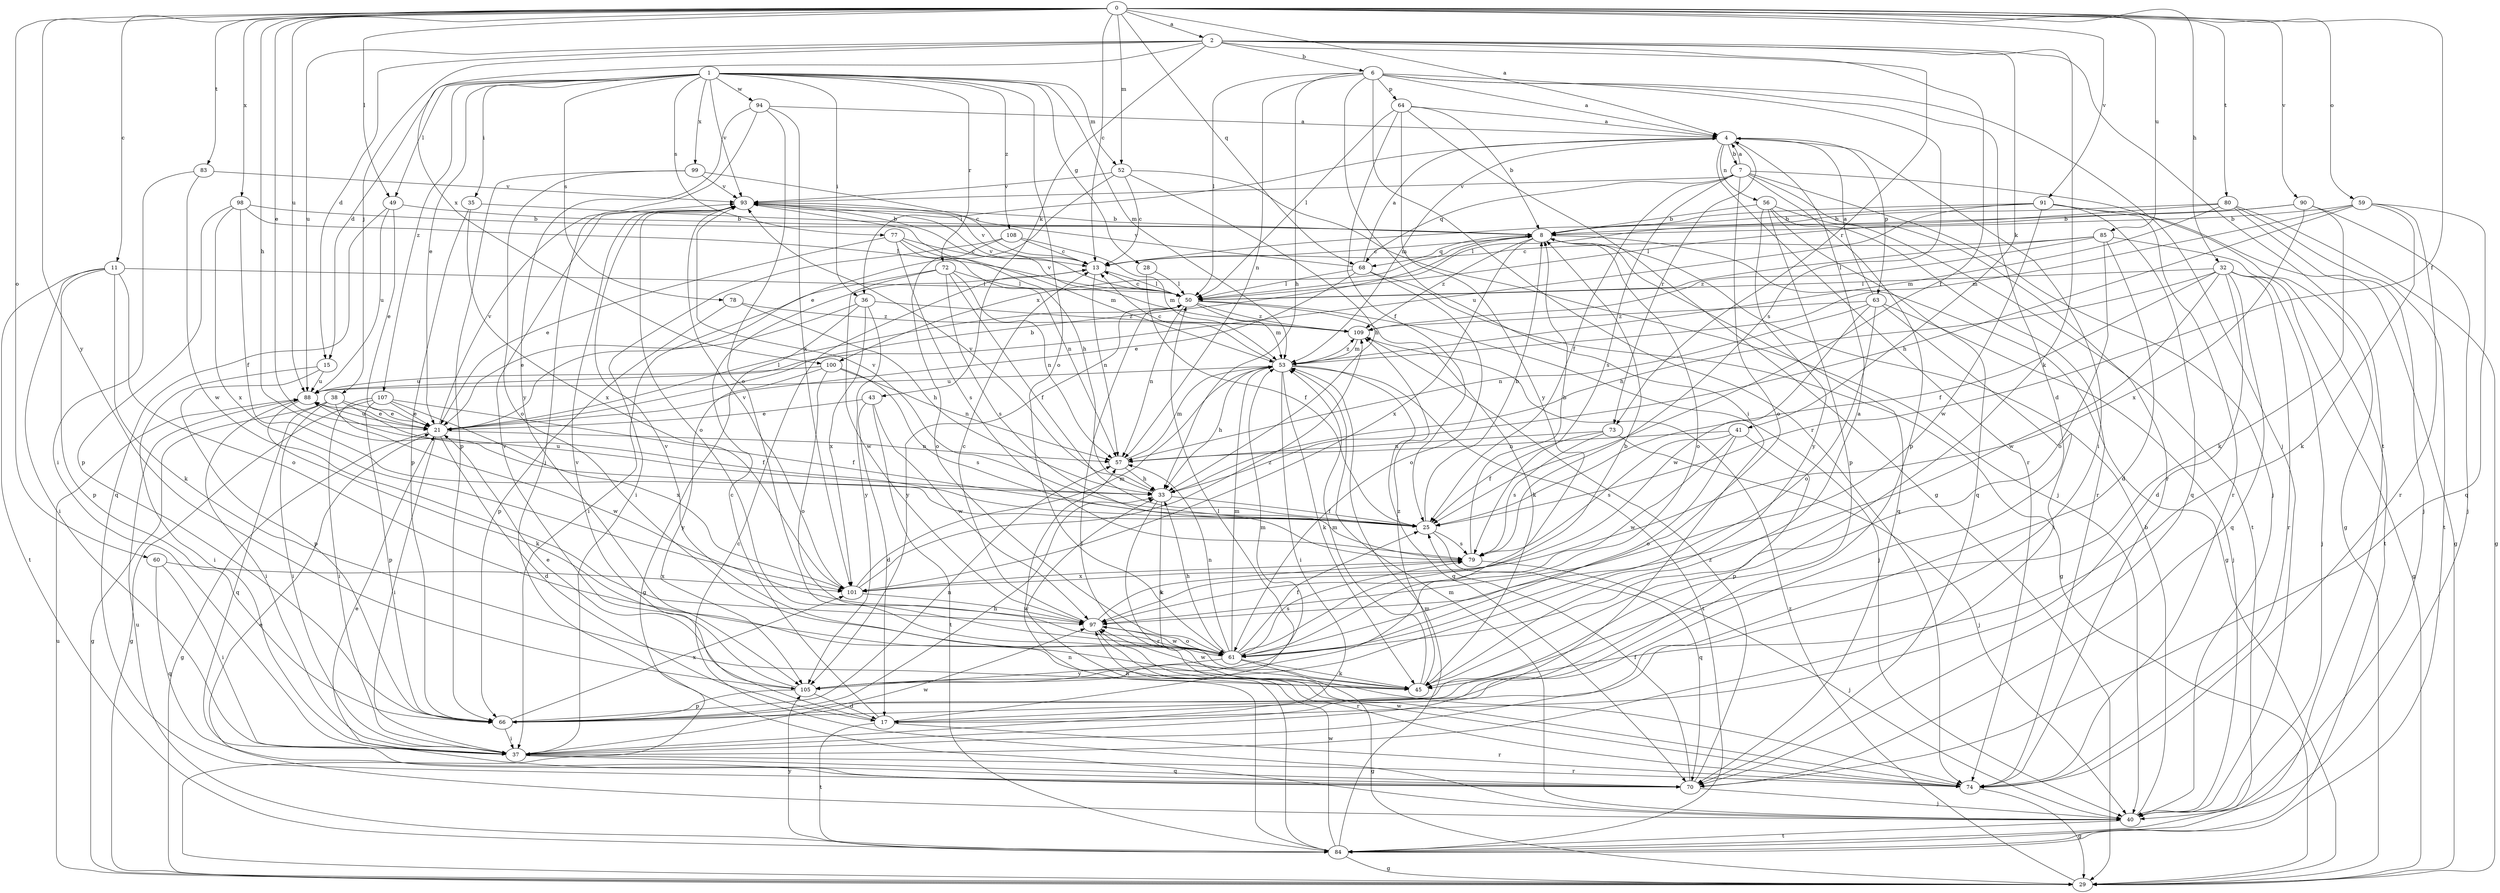 strict digraph  {
0;
1;
2;
4;
6;
7;
8;
11;
13;
15;
17;
21;
25;
28;
29;
32;
33;
35;
36;
37;
38;
40;
41;
43;
45;
49;
50;
52;
53;
56;
57;
59;
60;
61;
63;
64;
66;
68;
70;
72;
73;
74;
77;
78;
79;
80;
83;
84;
85;
88;
90;
91;
93;
94;
97;
98;
99;
100;
101;
105;
107;
108;
109;
0 -> 2  [label=a];
0 -> 4  [label=a];
0 -> 11  [label=c];
0 -> 13  [label=c];
0 -> 21  [label=e];
0 -> 25  [label=f];
0 -> 32  [label=h];
0 -> 33  [label=h];
0 -> 49  [label=l];
0 -> 52  [label=m];
0 -> 59  [label=o];
0 -> 60  [label=o];
0 -> 68  [label=q];
0 -> 80  [label=t];
0 -> 83  [label=t];
0 -> 85  [label=u];
0 -> 88  [label=u];
0 -> 90  [label=v];
0 -> 91  [label=v];
0 -> 98  [label=x];
0 -> 105  [label=y];
1 -> 15  [label=d];
1 -> 21  [label=e];
1 -> 28  [label=g];
1 -> 35  [label=i];
1 -> 36  [label=i];
1 -> 49  [label=l];
1 -> 52  [label=m];
1 -> 53  [label=m];
1 -> 61  [label=o];
1 -> 72  [label=r];
1 -> 77  [label=s];
1 -> 78  [label=s];
1 -> 93  [label=v];
1 -> 94  [label=w];
1 -> 99  [label=x];
1 -> 107  [label=z];
1 -> 108  [label=z];
2 -> 6  [label=b];
2 -> 15  [label=d];
2 -> 25  [label=f];
2 -> 38  [label=j];
2 -> 41  [label=k];
2 -> 43  [label=k];
2 -> 45  [label=k];
2 -> 73  [label=r];
2 -> 84  [label=t];
2 -> 88  [label=u];
2 -> 100  [label=x];
4 -> 7  [label=b];
4 -> 36  [label=i];
4 -> 37  [label=i];
4 -> 53  [label=m];
4 -> 56  [label=n];
4 -> 63  [label=p];
4 -> 73  [label=r];
4 -> 74  [label=r];
6 -> 4  [label=a];
6 -> 17  [label=d];
6 -> 33  [label=h];
6 -> 37  [label=i];
6 -> 40  [label=j];
6 -> 50  [label=l];
6 -> 57  [label=n];
6 -> 64  [label=p];
6 -> 74  [label=r];
6 -> 79  [label=s];
7 -> 4  [label=a];
7 -> 25  [label=f];
7 -> 29  [label=g];
7 -> 40  [label=j];
7 -> 61  [label=o];
7 -> 66  [label=p];
7 -> 68  [label=q];
7 -> 74  [label=r];
7 -> 79  [label=s];
7 -> 93  [label=v];
8 -> 13  [label=c];
8 -> 29  [label=g];
8 -> 61  [label=o];
8 -> 68  [label=q];
8 -> 70  [label=q];
8 -> 100  [label=x];
8 -> 101  [label=x];
8 -> 109  [label=z];
11 -> 37  [label=i];
11 -> 45  [label=k];
11 -> 50  [label=l];
11 -> 61  [label=o];
11 -> 66  [label=p];
11 -> 84  [label=t];
13 -> 50  [label=l];
13 -> 57  [label=n];
13 -> 93  [label=v];
15 -> 37  [label=i];
15 -> 66  [label=p];
15 -> 88  [label=u];
17 -> 13  [label=c];
17 -> 50  [label=l];
17 -> 74  [label=r];
17 -> 84  [label=t];
17 -> 93  [label=v];
21 -> 8  [label=b];
21 -> 17  [label=d];
21 -> 29  [label=g];
21 -> 37  [label=i];
21 -> 50  [label=l];
21 -> 57  [label=n];
21 -> 88  [label=u];
21 -> 93  [label=v];
25 -> 8  [label=b];
25 -> 70  [label=q];
25 -> 79  [label=s];
25 -> 93  [label=v];
28 -> 25  [label=f];
28 -> 50  [label=l];
29 -> 88  [label=u];
29 -> 109  [label=z];
32 -> 17  [label=d];
32 -> 25  [label=f];
32 -> 29  [label=g];
32 -> 33  [label=h];
32 -> 40  [label=j];
32 -> 50  [label=l];
32 -> 70  [label=q];
32 -> 74  [label=r];
32 -> 97  [label=w];
33 -> 25  [label=f];
33 -> 45  [label=k];
33 -> 74  [label=r];
33 -> 88  [label=u];
33 -> 93  [label=v];
35 -> 8  [label=b];
35 -> 66  [label=p];
35 -> 101  [label=x];
36 -> 21  [label=e];
36 -> 29  [label=g];
36 -> 101  [label=x];
36 -> 105  [label=y];
36 -> 109  [label=z];
37 -> 70  [label=q];
37 -> 74  [label=r];
37 -> 97  [label=w];
38 -> 21  [label=e];
38 -> 25  [label=f];
38 -> 29  [label=g];
38 -> 37  [label=i];
38 -> 70  [label=q];
38 -> 97  [label=w];
40 -> 8  [label=b];
40 -> 13  [label=c];
40 -> 21  [label=e];
40 -> 53  [label=m];
40 -> 84  [label=t];
41 -> 57  [label=n];
41 -> 61  [label=o];
41 -> 66  [label=p];
41 -> 79  [label=s];
41 -> 97  [label=w];
43 -> 17  [label=d];
43 -> 21  [label=e];
43 -> 84  [label=t];
43 -> 97  [label=w];
45 -> 4  [label=a];
45 -> 53  [label=m];
45 -> 93  [label=v];
45 -> 97  [label=w];
45 -> 109  [label=z];
49 -> 8  [label=b];
49 -> 21  [label=e];
49 -> 70  [label=q];
49 -> 88  [label=u];
50 -> 13  [label=c];
50 -> 40  [label=j];
50 -> 45  [label=k];
50 -> 53  [label=m];
50 -> 57  [label=n];
50 -> 93  [label=v];
50 -> 105  [label=y];
50 -> 109  [label=z];
52 -> 13  [label=c];
52 -> 21  [label=e];
52 -> 33  [label=h];
52 -> 40  [label=j];
52 -> 93  [label=v];
53 -> 13  [label=c];
53 -> 33  [label=h];
53 -> 37  [label=i];
53 -> 45  [label=k];
53 -> 70  [label=q];
53 -> 84  [label=t];
53 -> 88  [label=u];
53 -> 109  [label=z];
56 -> 8  [label=b];
56 -> 66  [label=p];
56 -> 70  [label=q];
56 -> 74  [label=r];
56 -> 84  [label=t];
56 -> 105  [label=y];
57 -> 33  [label=h];
57 -> 53  [label=m];
59 -> 8  [label=b];
59 -> 33  [label=h];
59 -> 45  [label=k];
59 -> 53  [label=m];
59 -> 70  [label=q];
59 -> 74  [label=r];
60 -> 37  [label=i];
60 -> 70  [label=q];
60 -> 101  [label=x];
61 -> 8  [label=b];
61 -> 25  [label=f];
61 -> 29  [label=g];
61 -> 33  [label=h];
61 -> 45  [label=k];
61 -> 53  [label=m];
61 -> 57  [label=n];
61 -> 79  [label=s];
61 -> 97  [label=w];
61 -> 105  [label=y];
63 -> 4  [label=a];
63 -> 37  [label=i];
63 -> 40  [label=j];
63 -> 57  [label=n];
63 -> 61  [label=o];
63 -> 97  [label=w];
63 -> 109  [label=z];
64 -> 4  [label=a];
64 -> 8  [label=b];
64 -> 25  [label=f];
64 -> 29  [label=g];
64 -> 50  [label=l];
64 -> 105  [label=y];
66 -> 33  [label=h];
66 -> 37  [label=i];
66 -> 57  [label=n];
66 -> 101  [label=x];
68 -> 4  [label=a];
68 -> 21  [label=e];
68 -> 29  [label=g];
68 -> 50  [label=l];
68 -> 61  [label=o];
68 -> 93  [label=v];
70 -> 21  [label=e];
70 -> 25  [label=f];
70 -> 40  [label=j];
70 -> 109  [label=z];
72 -> 25  [label=f];
72 -> 37  [label=i];
72 -> 50  [label=l];
72 -> 57  [label=n];
72 -> 79  [label=s];
72 -> 97  [label=w];
73 -> 25  [label=f];
73 -> 40  [label=j];
73 -> 57  [label=n];
73 -> 79  [label=s];
74 -> 29  [label=g];
74 -> 50  [label=l];
74 -> 97  [label=w];
77 -> 13  [label=c];
77 -> 21  [label=e];
77 -> 53  [label=m];
77 -> 57  [label=n];
77 -> 79  [label=s];
78 -> 33  [label=h];
78 -> 66  [label=p];
78 -> 109  [label=z];
79 -> 8  [label=b];
79 -> 40  [label=j];
79 -> 101  [label=x];
80 -> 8  [label=b];
80 -> 29  [label=g];
80 -> 40  [label=j];
80 -> 50  [label=l];
80 -> 53  [label=m];
80 -> 84  [label=t];
83 -> 37  [label=i];
83 -> 93  [label=v];
83 -> 97  [label=w];
84 -> 29  [label=g];
84 -> 33  [label=h];
84 -> 53  [label=m];
84 -> 57  [label=n];
84 -> 88  [label=u];
84 -> 97  [label=w];
84 -> 105  [label=y];
85 -> 13  [label=c];
85 -> 17  [label=d];
85 -> 50  [label=l];
85 -> 61  [label=o];
85 -> 84  [label=t];
85 -> 109  [label=z];
88 -> 21  [label=e];
88 -> 37  [label=i];
88 -> 45  [label=k];
90 -> 8  [label=b];
90 -> 40  [label=j];
90 -> 45  [label=k];
90 -> 50  [label=l];
90 -> 101  [label=x];
91 -> 8  [label=b];
91 -> 13  [label=c];
91 -> 29  [label=g];
91 -> 70  [label=q];
91 -> 74  [label=r];
91 -> 88  [label=u];
91 -> 97  [label=w];
93 -> 8  [label=b];
93 -> 33  [label=h];
93 -> 61  [label=o];
94 -> 4  [label=a];
94 -> 40  [label=j];
94 -> 61  [label=o];
94 -> 101  [label=x];
94 -> 105  [label=y];
97 -> 13  [label=c];
97 -> 61  [label=o];
97 -> 74  [label=r];
97 -> 79  [label=s];
98 -> 8  [label=b];
98 -> 25  [label=f];
98 -> 50  [label=l];
98 -> 66  [label=p];
98 -> 101  [label=x];
99 -> 13  [label=c];
99 -> 61  [label=o];
99 -> 66  [label=p];
99 -> 93  [label=v];
100 -> 57  [label=n];
100 -> 61  [label=o];
100 -> 79  [label=s];
100 -> 88  [label=u];
100 -> 105  [label=y];
101 -> 53  [label=m];
101 -> 93  [label=v];
101 -> 97  [label=w];
101 -> 109  [label=z];
105 -> 17  [label=d];
105 -> 21  [label=e];
105 -> 53  [label=m];
105 -> 66  [label=p];
105 -> 93  [label=v];
107 -> 21  [label=e];
107 -> 25  [label=f];
107 -> 29  [label=g];
107 -> 37  [label=i];
107 -> 66  [label=p];
107 -> 101  [label=x];
108 -> 13  [label=c];
108 -> 37  [label=i];
108 -> 53  [label=m];
108 -> 61  [label=o];
109 -> 53  [label=m];
109 -> 93  [label=v];
}
